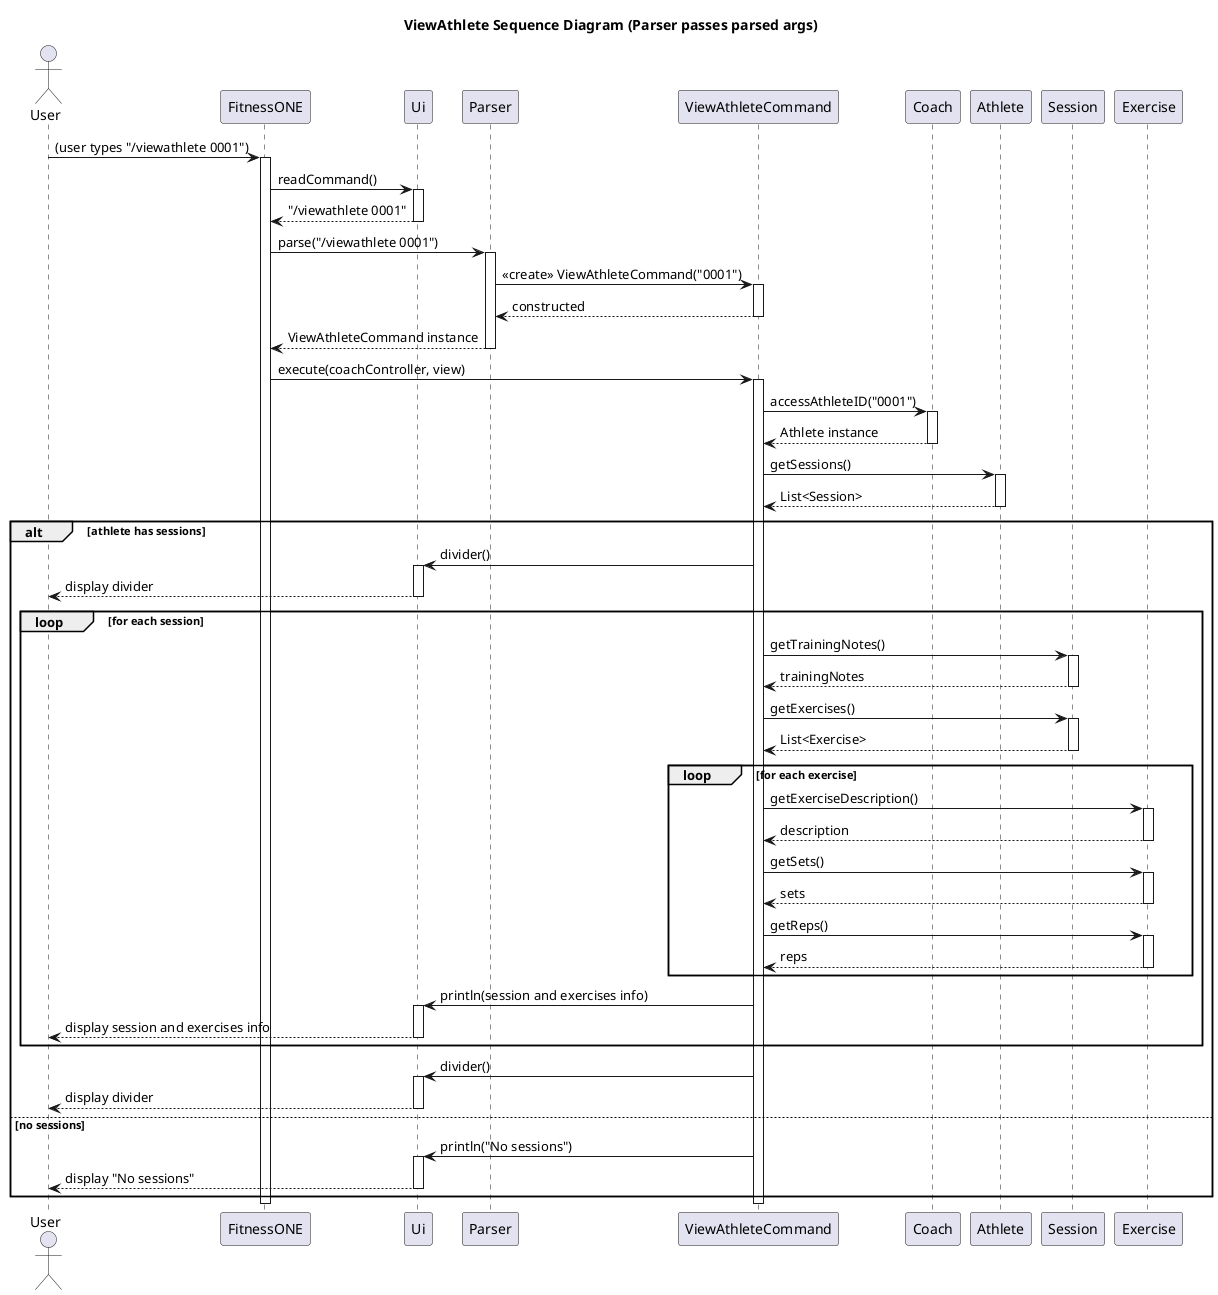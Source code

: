 @startuml
title ViewAthlete Sequence Diagram (Parser passes parsed args)

actor User
participant FitnessONE
participant Ui
participant Parser
participant ViewAthleteCommand
participant Coach
participant Athlete
participant Session
participant Exercise

User -> FitnessONE: (user types "/viewathlete 0001")
activate FitnessONE

FitnessONE -> Ui: readCommand()
activate Ui
Ui --> FitnessONE: "/viewathlete 0001"
deactivate Ui

FitnessONE -> Parser: parse("/viewathlete 0001")
activate Parser
' Parser parses arguments first, then constructs command with parsed params
Parser -> ViewAthleteCommand: <<create>> ViewAthleteCommand("0001")
activate ViewAthleteCommand
ViewAthleteCommand --> Parser: constructed
deactivate ViewAthleteCommand
Parser --> FitnessONE: ViewAthleteCommand instance
deactivate Parser

FitnessONE -> ViewAthleteCommand: execute(coachController, view)
activate ViewAthleteCommand
ViewAthleteCommand -> Coach: accessAthleteID("0001")
activate Coach
Coach --> ViewAthleteCommand: Athlete instance
deactivate Coach

ViewAthleteCommand -> Athlete: getSessions()
activate Athlete
Athlete --> ViewAthleteCommand: List<Session>
deactivate Athlete

alt athlete has sessions
    ViewAthleteCommand -> Ui: divider()
    activate Ui
    Ui --> User: display divider
    deactivate Ui

    loop for each session
        ViewAthleteCommand -> Session: getTrainingNotes()
        activate Session
        Session --> ViewAthleteCommand: trainingNotes
        deactivate Session

        ViewAthleteCommand -> Session: getExercises()
        activate Session
        Session --> ViewAthleteCommand: List<Exercise>
        deactivate Session

        loop for each exercise
            ViewAthleteCommand -> Exercise: getExerciseDescription()
            activate Exercise
            Exercise --> ViewAthleteCommand: description
            deactivate Exercise

            ViewAthleteCommand -> Exercise: getSets()
            activate Exercise
            Exercise --> ViewAthleteCommand: sets
            deactivate Exercise

            ViewAthleteCommand -> Exercise: getReps()
            activate Exercise
            Exercise --> ViewAthleteCommand: reps
            deactivate Exercise
        end

        ViewAthleteCommand -> Ui: println(session and exercises info)
        activate Ui
        Ui --> User: display session and exercises info
        deactivate Ui
    end

    ViewAthleteCommand -> Ui: divider()
    activate Ui
    Ui --> User: display divider
    deactivate Ui
else no sessions
    ViewAthleteCommand -> Ui: println("No sessions")
    activate Ui
    Ui --> User: display "No sessions"
    deactivate Ui
end

deactivate ViewAthleteCommand
deactivate FitnessONE
@enduml

